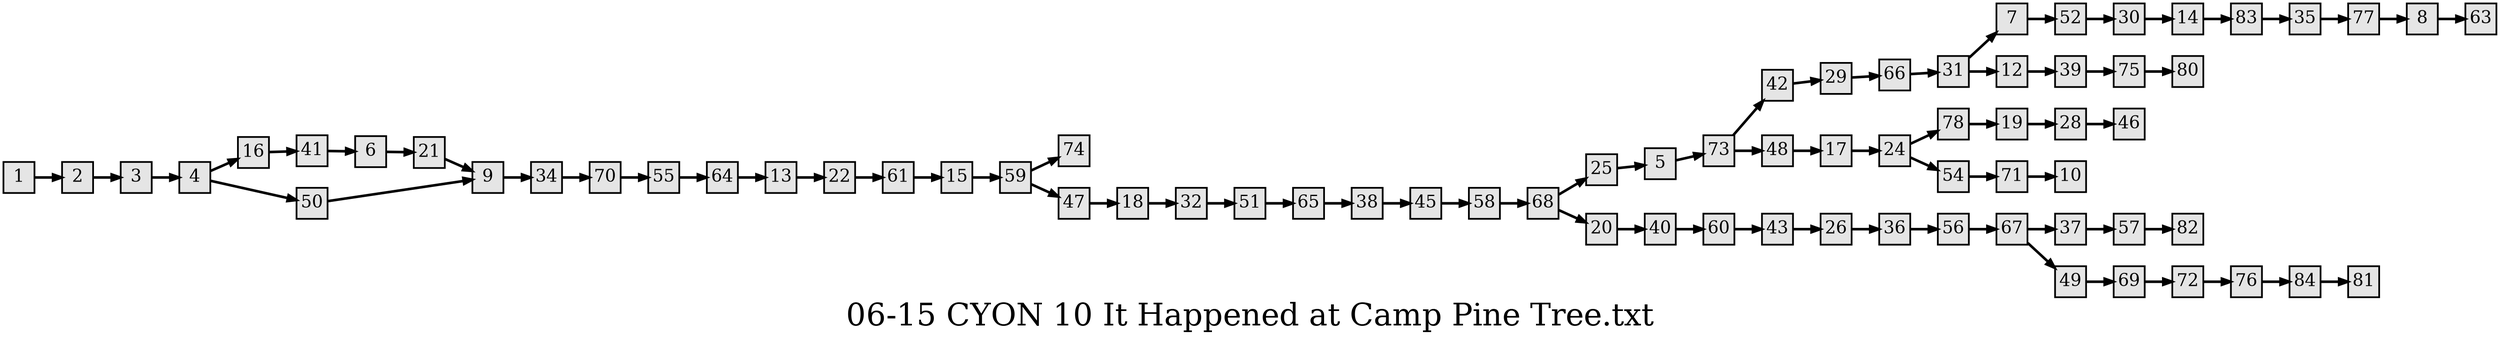 digraph g{
  graph [ label="06-15 CYON 10 It Happened at Camp Pine Tree.txt" rankdir=LR, ordering=out, fontsize=36, nodesep="0.35", ranksep="0.45"];
  node  [shape=rect, penwidth=2, fontsize=20, style=filled, fillcolor=grey90, margin="0,0", labelfloat=true, regular=true, fixedsize=true];
  edge  [labelfloat=true, penwidth=3, fontsize=12];

  1 -> 2;
  2 -> 3;
  3 -> 4;
  4 -> 16;
  4 -> 50;
  5 -> 73;
  6 -> 21;
  7 -> 52;
  8 -> 63;
  9 -> 34;
  12 -> 39;
  13 -> 22;
  14 -> 83;
  15 -> 59;
  16 -> 41;
  17 -> 24;
  18 -> 32;
  19 -> 28;
  20 -> 40;
  21 -> 9;
  22 -> 61;
  24 -> 78;
  24 -> 54;
  25 -> 5;
  26 -> 36;
  28 -> 46;
  29 -> 66;
  30 -> 14;
  31 -> 7;
  31 -> 12;
  32 -> 51;
  34 -> 70;
  35 -> 77;
  36 -> 56;
  37 -> 57;
  38 -> 45;
  39 -> 75;
  40 -> 60;
  41 -> 6;
  42 -> 29;
  43 -> 26;
  45 -> 58;
  47 -> 18;
  48 -> 17;
  49 -> 69;
  50 -> 9;
  51 -> 65;
  52 -> 30;
  54 -> 71;
  55 -> 64;
  56 -> 67;
  57 -> 82;
  58 -> 68;
  59 -> 74;
  59 -> 47;
  60 -> 43;
  61 -> 15;
  64 -> 13;
  65 -> 38;
  66 -> 31;
  67 -> 37;
  67 -> 49;
  68 -> 25;
  68 -> 20;
  69 -> 72;
  70 -> 55;
  71 -> 10;
  72 -> 76;
  73 -> 42;
  73 -> 48;
  75 -> 80;
  76 -> 84;
  77 -> 8;
  78 -> 19;
  83 -> 35;
  84 -> 81;
  
}

